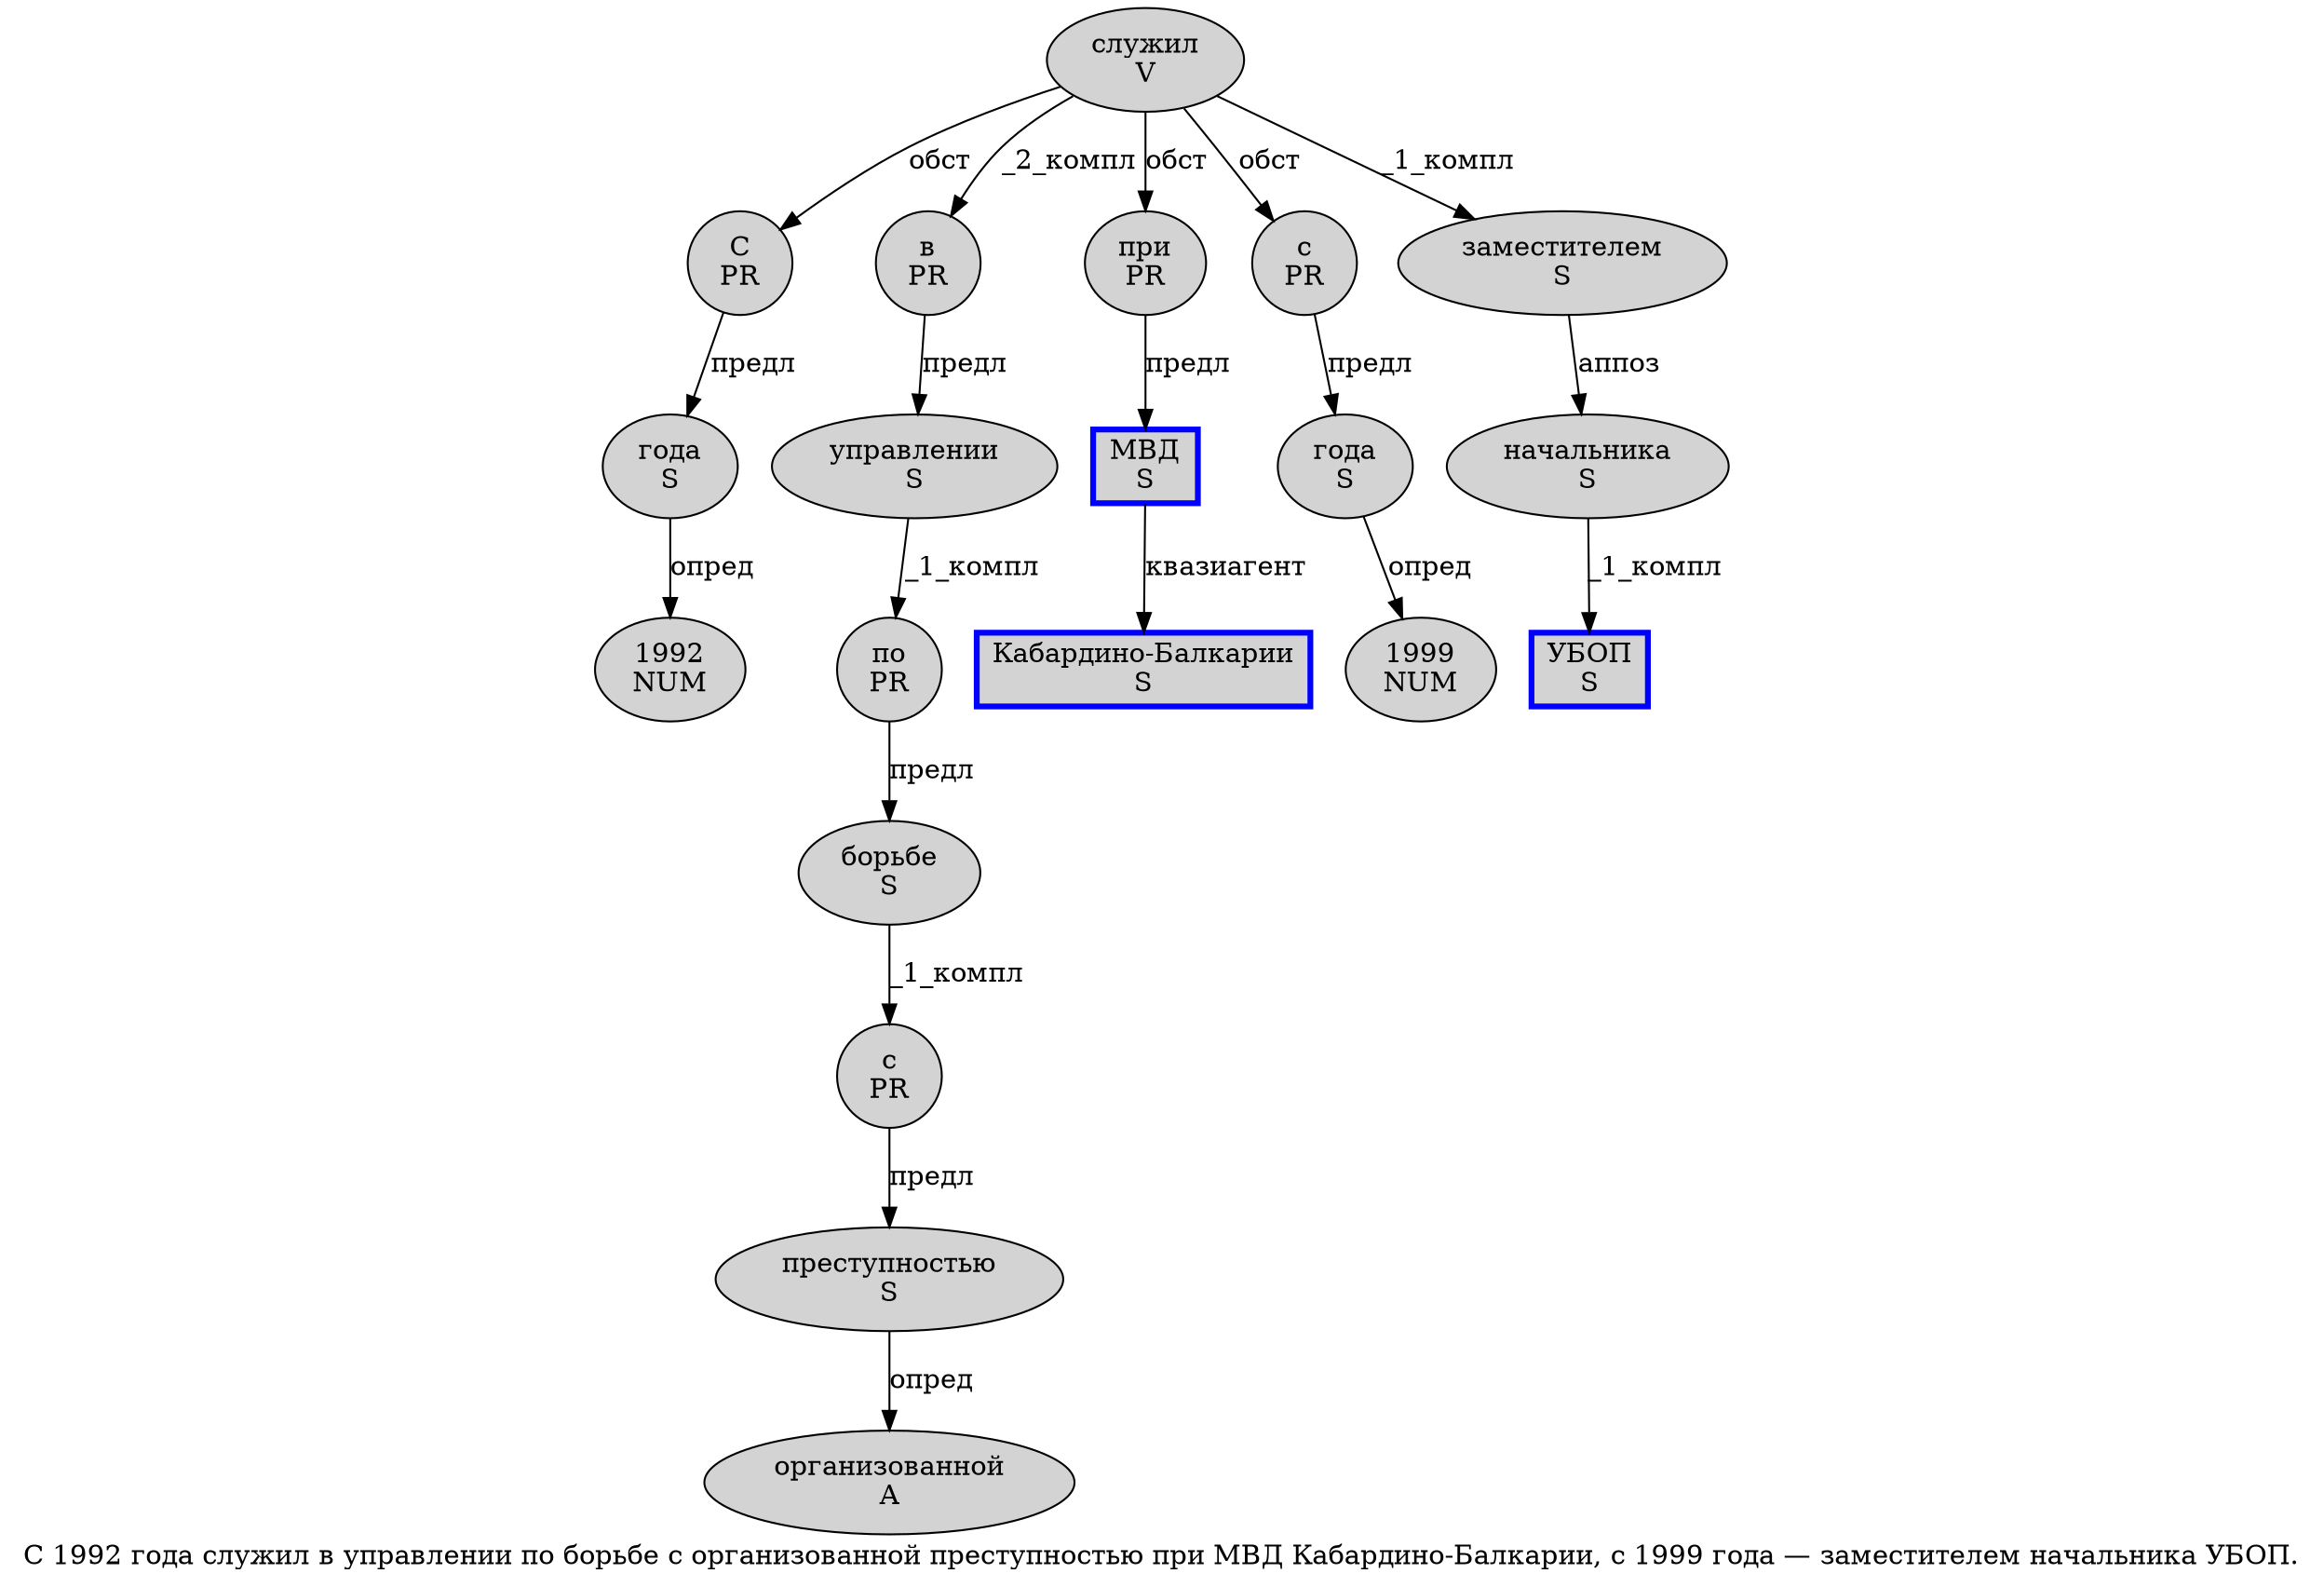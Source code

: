 digraph SENTENCE_1052 {
	graph [label="С 1992 года служил в управлении по борьбе с организованной преступностью при МВД Кабардино-Балкарии, с 1999 года — заместителем начальника УБОП."]
	node [style=filled]
		0 [label="С
PR" color="" fillcolor=lightgray penwidth=1 shape=ellipse]
		1 [label="1992
NUM" color="" fillcolor=lightgray penwidth=1 shape=ellipse]
		2 [label="года
S" color="" fillcolor=lightgray penwidth=1 shape=ellipse]
		3 [label="служил
V" color="" fillcolor=lightgray penwidth=1 shape=ellipse]
		4 [label="в
PR" color="" fillcolor=lightgray penwidth=1 shape=ellipse]
		5 [label="управлении
S" color="" fillcolor=lightgray penwidth=1 shape=ellipse]
		6 [label="по
PR" color="" fillcolor=lightgray penwidth=1 shape=ellipse]
		7 [label="борьбе
S" color="" fillcolor=lightgray penwidth=1 shape=ellipse]
		8 [label="с
PR" color="" fillcolor=lightgray penwidth=1 shape=ellipse]
		9 [label="организованной
A" color="" fillcolor=lightgray penwidth=1 shape=ellipse]
		10 [label="преступностью
S" color="" fillcolor=lightgray penwidth=1 shape=ellipse]
		11 [label="при
PR" color="" fillcolor=lightgray penwidth=1 shape=ellipse]
		12 [label="МВД
S" color=blue fillcolor=lightgray penwidth=3 shape=box]
		13 [label="Кабардино-Балкарии
S" color=blue fillcolor=lightgray penwidth=3 shape=box]
		15 [label="с
PR" color="" fillcolor=lightgray penwidth=1 shape=ellipse]
		16 [label="1999
NUM" color="" fillcolor=lightgray penwidth=1 shape=ellipse]
		17 [label="года
S" color="" fillcolor=lightgray penwidth=1 shape=ellipse]
		19 [label="заместителем
S" color="" fillcolor=lightgray penwidth=1 shape=ellipse]
		20 [label="начальника
S" color="" fillcolor=lightgray penwidth=1 shape=ellipse]
		21 [label="УБОП
S" color=blue fillcolor=lightgray penwidth=3 shape=box]
			20 -> 21 [label="_1_компл"]
			17 -> 16 [label="опред"]
			6 -> 7 [label="предл"]
			5 -> 6 [label="_1_компл"]
			4 -> 5 [label="предл"]
			2 -> 1 [label="опред"]
			3 -> 0 [label="обст"]
			3 -> 4 [label="_2_компл"]
			3 -> 11 [label="обст"]
			3 -> 15 [label="обст"]
			3 -> 19 [label="_1_компл"]
			10 -> 9 [label="опред"]
			7 -> 8 [label="_1_компл"]
			0 -> 2 [label="предл"]
			11 -> 12 [label="предл"]
			15 -> 17 [label="предл"]
			19 -> 20 [label="аппоз"]
			8 -> 10 [label="предл"]
			12 -> 13 [label="квазиагент"]
}
